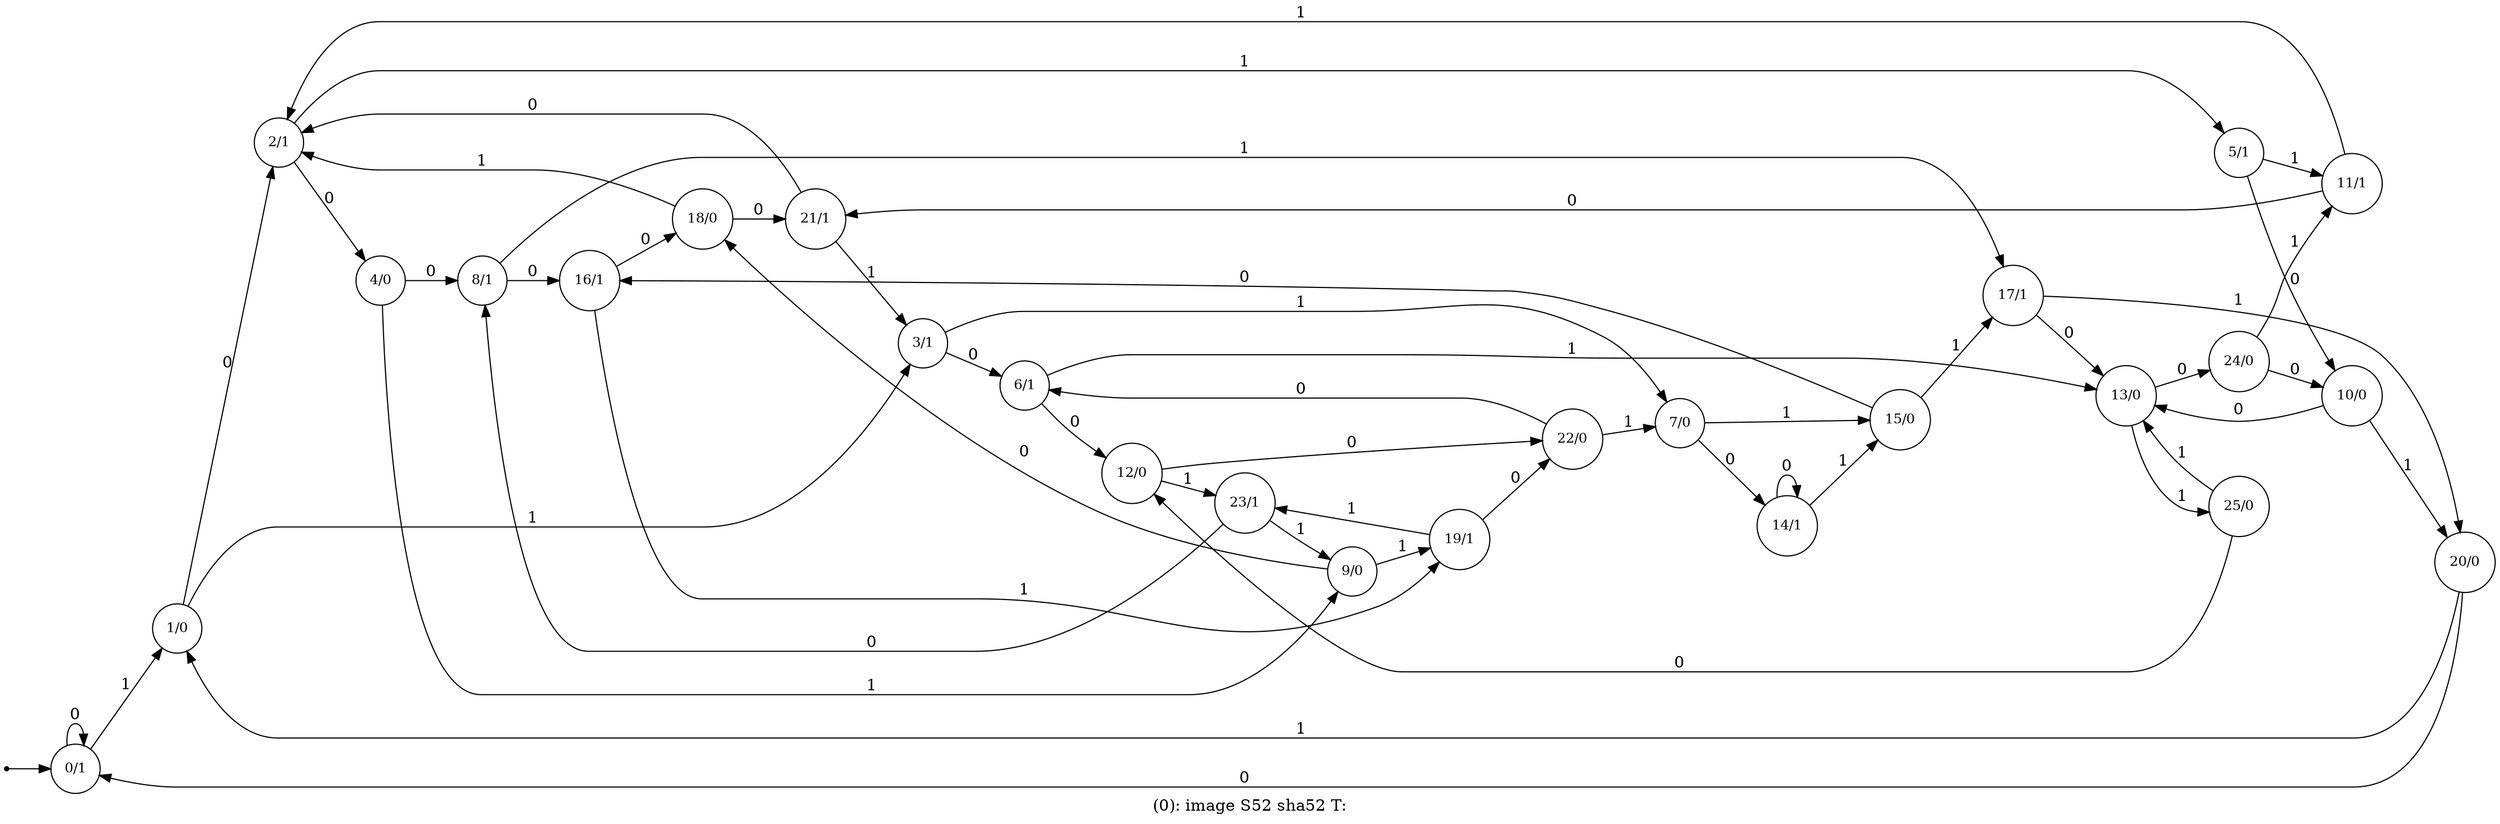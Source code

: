 digraph G {
label = "(0): image S52 sha52 T:";
rankdir = LR;
node [shape = circle, label="0/1", fontsize=12]0;
node [shape = circle, label="1/0", fontsize=12]1;
node [shape = circle, label="2/1", fontsize=12]2;
node [shape = circle, label="3/1", fontsize=12]3;
node [shape = circle, label="4/0", fontsize=12]4;
node [shape = circle, label="5/1", fontsize=12]5;
node [shape = circle, label="6/1", fontsize=12]6;
node [shape = circle, label="7/0", fontsize=12]7;
node [shape = circle, label="8/1", fontsize=12]8;
node [shape = circle, label="9/0", fontsize=12]9;
node [shape = circle, label="10/0", fontsize=12]10;
node [shape = circle, label="11/1", fontsize=12]11;
node [shape = circle, label="12/0", fontsize=12]12;
node [shape = circle, label="13/0", fontsize=12]13;
node [shape = circle, label="14/1", fontsize=12]14;
node [shape = circle, label="15/0", fontsize=12]15;
node [shape = circle, label="16/1", fontsize=12]16;
node [shape = circle, label="17/1", fontsize=12]17;
node [shape = circle, label="18/0", fontsize=12]18;
node [shape = circle, label="19/1", fontsize=12]19;
node [shape = circle, label="20/0", fontsize=12]20;
node [shape = circle, label="21/1", fontsize=12]21;
node [shape = circle, label="22/0", fontsize=12]22;
node [shape = circle, label="23/1", fontsize=12]23;
node [shape = circle, label="24/0", fontsize=12]24;
node [shape = circle, label="25/0", fontsize=12]25;
node [shape = point ]; qi
qi -> 0;
0 -> 0[ label = "0"];
0 -> 1[ label = "1"];
1 -> 2[ label = "0"];
1 -> 3[ label = "1"];
2 -> 4[ label = "0"];
2 -> 5[ label = "1"];
3 -> 6[ label = "0"];
3 -> 7[ label = "1"];
4 -> 8[ label = "0"];
4 -> 9[ label = "1"];
5 -> 10[ label = "0"];
5 -> 11[ label = "1"];
6 -> 12[ label = "0"];
6 -> 13[ label = "1"];
7 -> 14[ label = "0"];
7 -> 15[ label = "1"];
8 -> 16[ label = "0"];
8 -> 17[ label = "1"];
9 -> 18[ label = "0"];
9 -> 19[ label = "1"];
10 -> 13[ label = "0"];
10 -> 20[ label = "1"];
11 -> 2[ label = "1"];
11 -> 21[ label = "0"];
12 -> 22[ label = "0"];
12 -> 23[ label = "1"];
13 -> 24[ label = "0"];
13 -> 25[ label = "1"];
14 -> 14[ label = "0"];
14 -> 15[ label = "1"];
15 -> 16[ label = "0"];
15 -> 17[ label = "1"];
16 -> 18[ label = "0"];
16 -> 19[ label = "1"];
17 -> 13[ label = "0"];
17 -> 20[ label = "1"];
18 -> 2[ label = "1"];
18 -> 21[ label = "0"];
19 -> 22[ label = "0"];
19 -> 23[ label = "1"];
20 -> 0[ label = "0"];
20 -> 1[ label = "1"];
21 -> 2[ label = "0"];
21 -> 3[ label = "1"];
22 -> 6[ label = "0"];
22 -> 7[ label = "1"];
23 -> 8[ label = "0"];
23 -> 9[ label = "1"];
24 -> 10[ label = "0"];
24 -> 11[ label = "1"];
25 -> 12[ label = "0"];
25 -> 13[ label = "1"];
}
